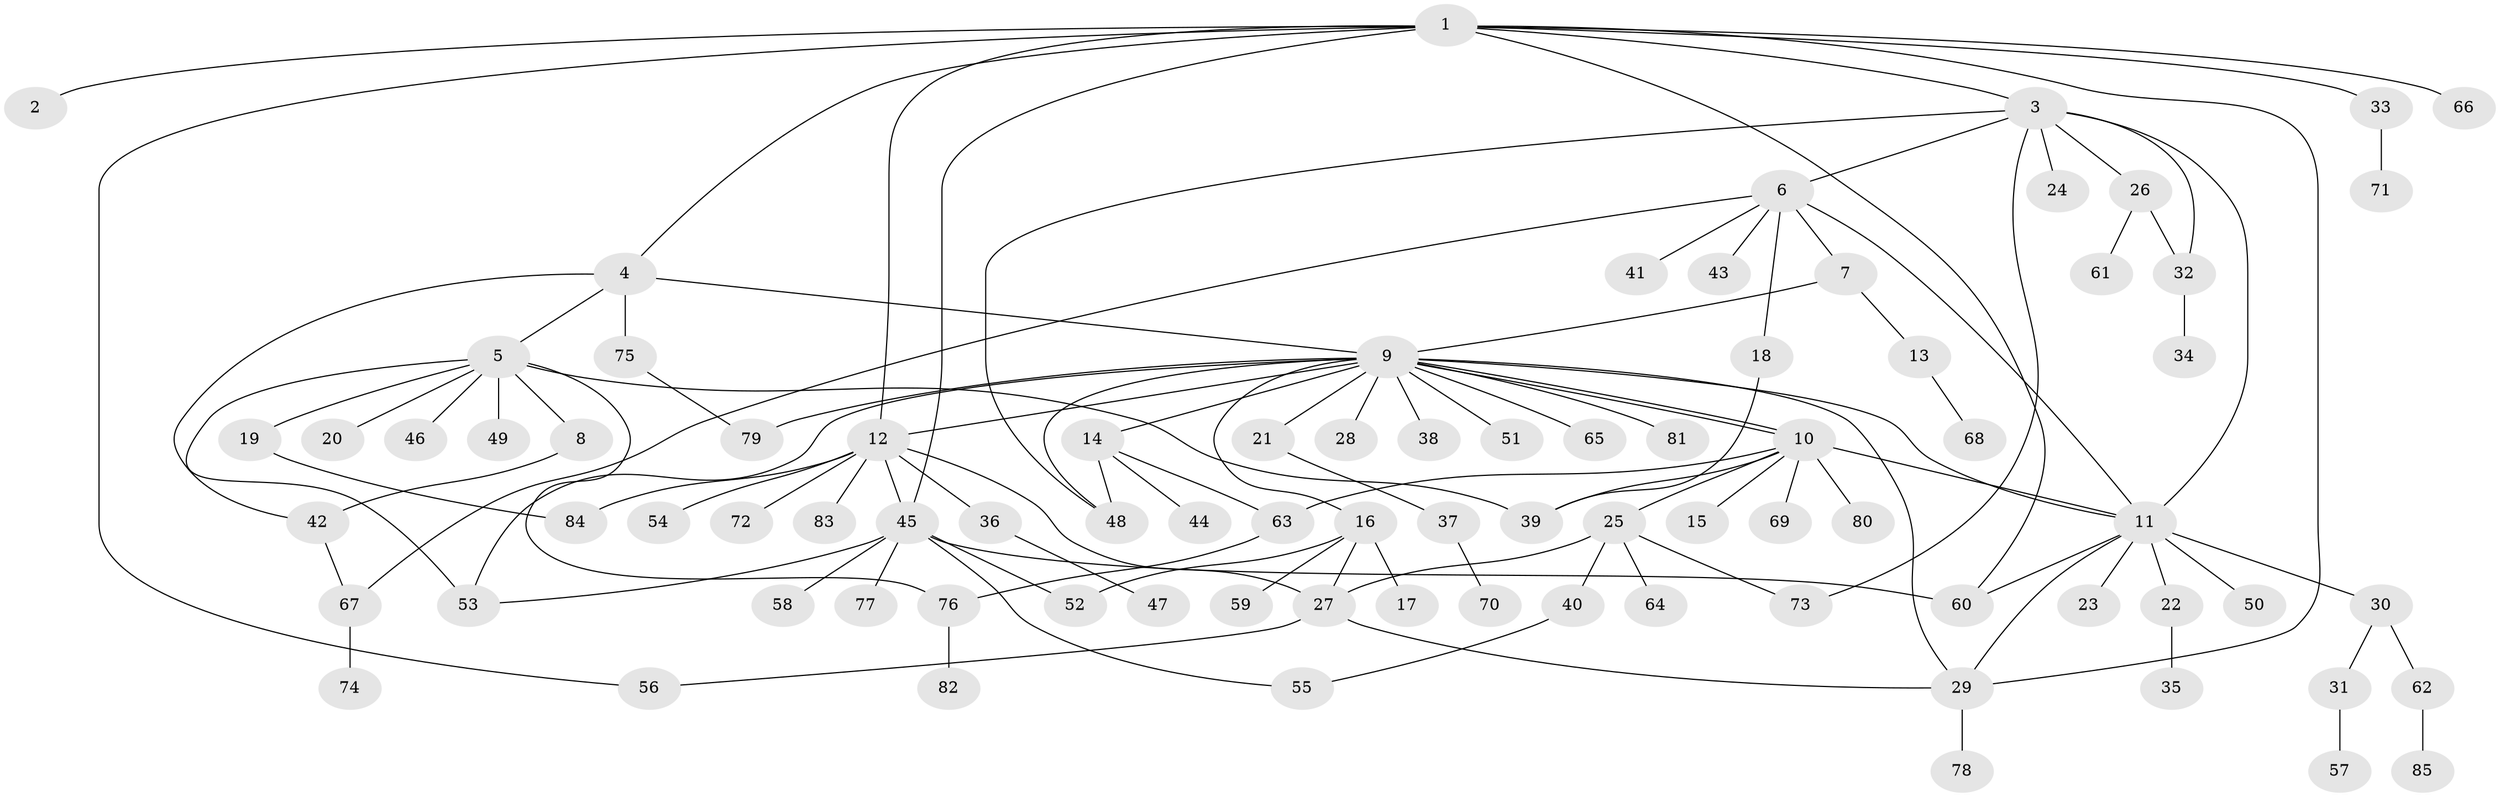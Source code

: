 // Generated by graph-tools (version 1.1) at 2025/25/03/09/25 03:25:55]
// undirected, 85 vertices, 115 edges
graph export_dot {
graph [start="1"]
  node [color=gray90,style=filled];
  1;
  2;
  3;
  4;
  5;
  6;
  7;
  8;
  9;
  10;
  11;
  12;
  13;
  14;
  15;
  16;
  17;
  18;
  19;
  20;
  21;
  22;
  23;
  24;
  25;
  26;
  27;
  28;
  29;
  30;
  31;
  32;
  33;
  34;
  35;
  36;
  37;
  38;
  39;
  40;
  41;
  42;
  43;
  44;
  45;
  46;
  47;
  48;
  49;
  50;
  51;
  52;
  53;
  54;
  55;
  56;
  57;
  58;
  59;
  60;
  61;
  62;
  63;
  64;
  65;
  66;
  67;
  68;
  69;
  70;
  71;
  72;
  73;
  74;
  75;
  76;
  77;
  78;
  79;
  80;
  81;
  82;
  83;
  84;
  85;
  1 -- 2;
  1 -- 3;
  1 -- 4;
  1 -- 12;
  1 -- 29;
  1 -- 33;
  1 -- 45;
  1 -- 56;
  1 -- 60;
  1 -- 66;
  3 -- 6;
  3 -- 11;
  3 -- 24;
  3 -- 26;
  3 -- 32;
  3 -- 48;
  3 -- 73;
  4 -- 5;
  4 -- 9;
  4 -- 42;
  4 -- 75;
  5 -- 8;
  5 -- 19;
  5 -- 20;
  5 -- 39;
  5 -- 46;
  5 -- 49;
  5 -- 53;
  5 -- 76;
  6 -- 7;
  6 -- 11;
  6 -- 18;
  6 -- 41;
  6 -- 43;
  6 -- 67;
  7 -- 9;
  7 -- 13;
  8 -- 42;
  9 -- 10;
  9 -- 10;
  9 -- 11;
  9 -- 12;
  9 -- 14;
  9 -- 16;
  9 -- 21;
  9 -- 28;
  9 -- 29;
  9 -- 38;
  9 -- 48;
  9 -- 51;
  9 -- 53;
  9 -- 65;
  9 -- 79;
  9 -- 81;
  10 -- 11;
  10 -- 15;
  10 -- 25;
  10 -- 39;
  10 -- 63;
  10 -- 69;
  10 -- 80;
  11 -- 22;
  11 -- 23;
  11 -- 29;
  11 -- 30;
  11 -- 50;
  11 -- 60;
  12 -- 27;
  12 -- 36;
  12 -- 45;
  12 -- 54;
  12 -- 72;
  12 -- 83;
  12 -- 84;
  13 -- 68;
  14 -- 44;
  14 -- 48;
  14 -- 63;
  16 -- 17;
  16 -- 27;
  16 -- 52;
  16 -- 59;
  18 -- 39;
  19 -- 84;
  21 -- 37;
  22 -- 35;
  25 -- 27;
  25 -- 40;
  25 -- 64;
  25 -- 73;
  26 -- 32;
  26 -- 61;
  27 -- 29;
  27 -- 56;
  29 -- 78;
  30 -- 31;
  30 -- 62;
  31 -- 57;
  32 -- 34;
  33 -- 71;
  36 -- 47;
  37 -- 70;
  40 -- 55;
  42 -- 67;
  45 -- 52;
  45 -- 53;
  45 -- 55;
  45 -- 58;
  45 -- 60;
  45 -- 77;
  62 -- 85;
  63 -- 76;
  67 -- 74;
  75 -- 79;
  76 -- 82;
}

